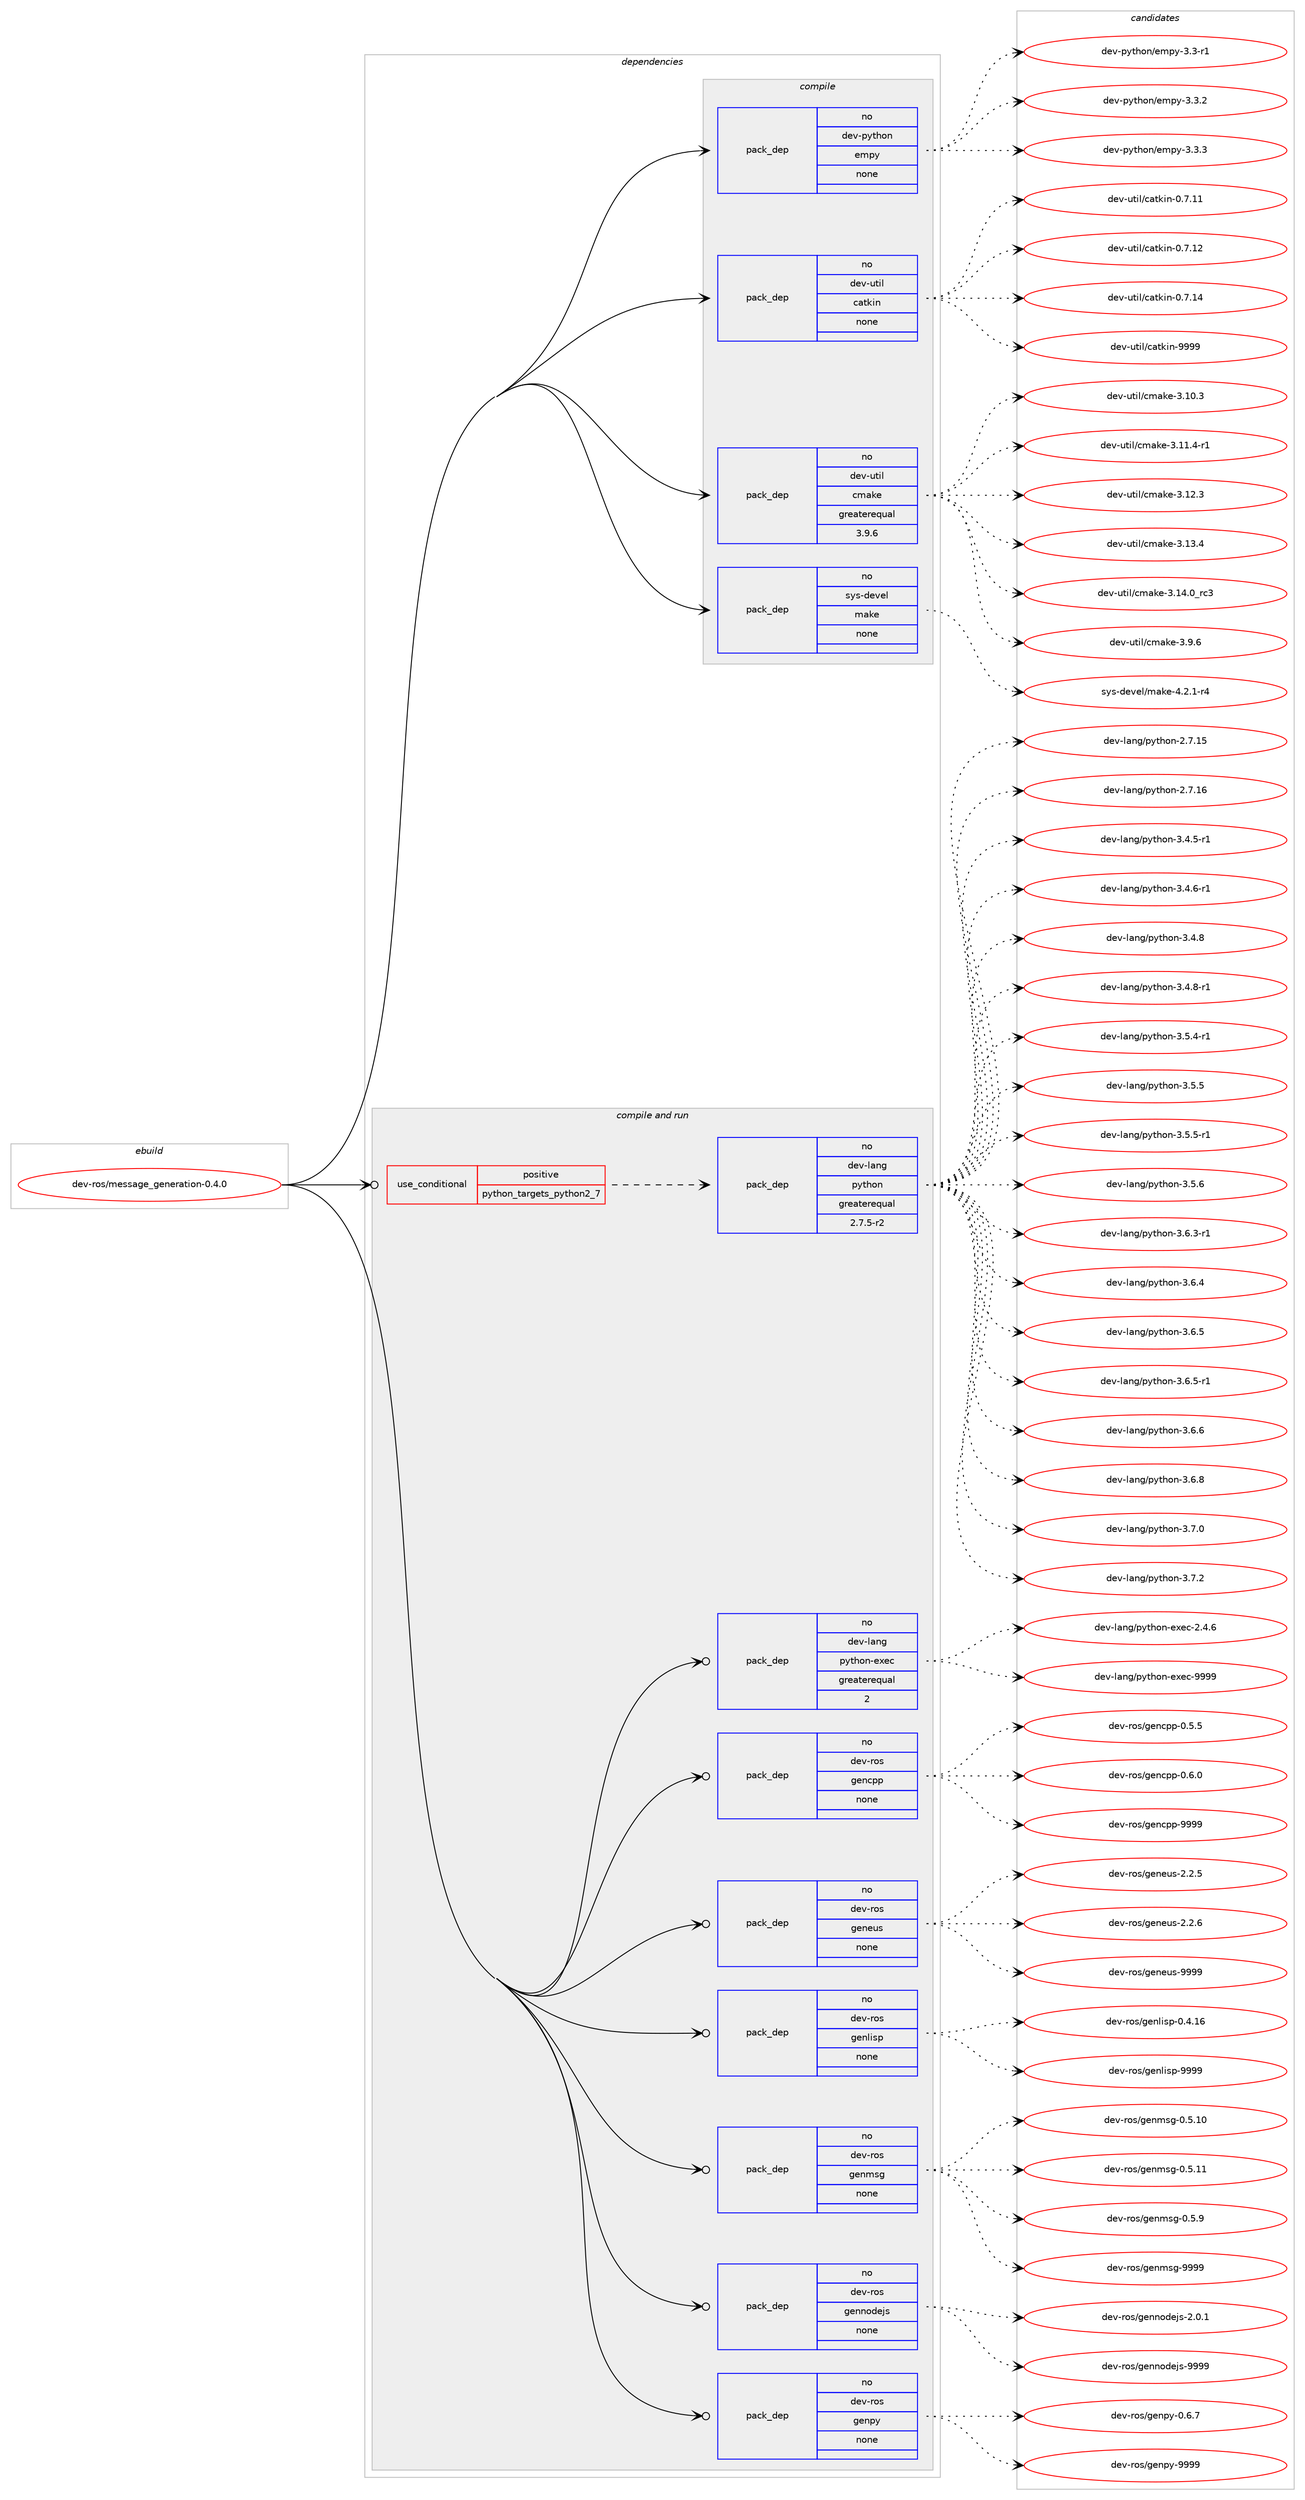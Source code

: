 digraph prolog {

# *************
# Graph options
# *************

newrank=true;
concentrate=true;
compound=true;
graph [rankdir=LR,fontname=Helvetica,fontsize=10,ranksep=1.5];#, ranksep=2.5, nodesep=0.2];
edge  [arrowhead=vee];
node  [fontname=Helvetica,fontsize=10];

# **********
# The ebuild
# **********

subgraph cluster_leftcol {
color=gray;
rank=same;
label=<<i>ebuild</i>>;
id [label="dev-ros/message_generation-0.4.0", color=red, width=4, href="../dev-ros/message_generation-0.4.0.svg"];
}

# ****************
# The dependencies
# ****************

subgraph cluster_midcol {
color=gray;
label=<<i>dependencies</i>>;
subgraph cluster_compile {
fillcolor="#eeeeee";
style=filled;
label=<<i>compile</i>>;
subgraph pack1047159 {
dependency1459532 [label=<<TABLE BORDER="0" CELLBORDER="1" CELLSPACING="0" CELLPADDING="4" WIDTH="220"><TR><TD ROWSPAN="6" CELLPADDING="30">pack_dep</TD></TR><TR><TD WIDTH="110">no</TD></TR><TR><TD>dev-python</TD></TR><TR><TD>empy</TD></TR><TR><TD>none</TD></TR><TR><TD></TD></TR></TABLE>>, shape=none, color=blue];
}
id:e -> dependency1459532:w [weight=20,style="solid",arrowhead="vee"];
subgraph pack1047160 {
dependency1459533 [label=<<TABLE BORDER="0" CELLBORDER="1" CELLSPACING="0" CELLPADDING="4" WIDTH="220"><TR><TD ROWSPAN="6" CELLPADDING="30">pack_dep</TD></TR><TR><TD WIDTH="110">no</TD></TR><TR><TD>dev-util</TD></TR><TR><TD>catkin</TD></TR><TR><TD>none</TD></TR><TR><TD></TD></TR></TABLE>>, shape=none, color=blue];
}
id:e -> dependency1459533:w [weight=20,style="solid",arrowhead="vee"];
subgraph pack1047161 {
dependency1459534 [label=<<TABLE BORDER="0" CELLBORDER="1" CELLSPACING="0" CELLPADDING="4" WIDTH="220"><TR><TD ROWSPAN="6" CELLPADDING="30">pack_dep</TD></TR><TR><TD WIDTH="110">no</TD></TR><TR><TD>dev-util</TD></TR><TR><TD>cmake</TD></TR><TR><TD>greaterequal</TD></TR><TR><TD>3.9.6</TD></TR></TABLE>>, shape=none, color=blue];
}
id:e -> dependency1459534:w [weight=20,style="solid",arrowhead="vee"];
subgraph pack1047162 {
dependency1459535 [label=<<TABLE BORDER="0" CELLBORDER="1" CELLSPACING="0" CELLPADDING="4" WIDTH="220"><TR><TD ROWSPAN="6" CELLPADDING="30">pack_dep</TD></TR><TR><TD WIDTH="110">no</TD></TR><TR><TD>sys-devel</TD></TR><TR><TD>make</TD></TR><TR><TD>none</TD></TR><TR><TD></TD></TR></TABLE>>, shape=none, color=blue];
}
id:e -> dependency1459535:w [weight=20,style="solid",arrowhead="vee"];
}
subgraph cluster_compileandrun {
fillcolor="#eeeeee";
style=filled;
label=<<i>compile and run</i>>;
subgraph cond388983 {
dependency1459536 [label=<<TABLE BORDER="0" CELLBORDER="1" CELLSPACING="0" CELLPADDING="4"><TR><TD ROWSPAN="3" CELLPADDING="10">use_conditional</TD></TR><TR><TD>positive</TD></TR><TR><TD>python_targets_python2_7</TD></TR></TABLE>>, shape=none, color=red];
subgraph pack1047163 {
dependency1459537 [label=<<TABLE BORDER="0" CELLBORDER="1" CELLSPACING="0" CELLPADDING="4" WIDTH="220"><TR><TD ROWSPAN="6" CELLPADDING="30">pack_dep</TD></TR><TR><TD WIDTH="110">no</TD></TR><TR><TD>dev-lang</TD></TR><TR><TD>python</TD></TR><TR><TD>greaterequal</TD></TR><TR><TD>2.7.5-r2</TD></TR></TABLE>>, shape=none, color=blue];
}
dependency1459536:e -> dependency1459537:w [weight=20,style="dashed",arrowhead="vee"];
}
id:e -> dependency1459536:w [weight=20,style="solid",arrowhead="odotvee"];
subgraph pack1047164 {
dependency1459538 [label=<<TABLE BORDER="0" CELLBORDER="1" CELLSPACING="0" CELLPADDING="4" WIDTH="220"><TR><TD ROWSPAN="6" CELLPADDING="30">pack_dep</TD></TR><TR><TD WIDTH="110">no</TD></TR><TR><TD>dev-lang</TD></TR><TR><TD>python-exec</TD></TR><TR><TD>greaterequal</TD></TR><TR><TD>2</TD></TR></TABLE>>, shape=none, color=blue];
}
id:e -> dependency1459538:w [weight=20,style="solid",arrowhead="odotvee"];
subgraph pack1047165 {
dependency1459539 [label=<<TABLE BORDER="0" CELLBORDER="1" CELLSPACING="0" CELLPADDING="4" WIDTH="220"><TR><TD ROWSPAN="6" CELLPADDING="30">pack_dep</TD></TR><TR><TD WIDTH="110">no</TD></TR><TR><TD>dev-ros</TD></TR><TR><TD>gencpp</TD></TR><TR><TD>none</TD></TR><TR><TD></TD></TR></TABLE>>, shape=none, color=blue];
}
id:e -> dependency1459539:w [weight=20,style="solid",arrowhead="odotvee"];
subgraph pack1047166 {
dependency1459540 [label=<<TABLE BORDER="0" CELLBORDER="1" CELLSPACING="0" CELLPADDING="4" WIDTH="220"><TR><TD ROWSPAN="6" CELLPADDING="30">pack_dep</TD></TR><TR><TD WIDTH="110">no</TD></TR><TR><TD>dev-ros</TD></TR><TR><TD>geneus</TD></TR><TR><TD>none</TD></TR><TR><TD></TD></TR></TABLE>>, shape=none, color=blue];
}
id:e -> dependency1459540:w [weight=20,style="solid",arrowhead="odotvee"];
subgraph pack1047167 {
dependency1459541 [label=<<TABLE BORDER="0" CELLBORDER="1" CELLSPACING="0" CELLPADDING="4" WIDTH="220"><TR><TD ROWSPAN="6" CELLPADDING="30">pack_dep</TD></TR><TR><TD WIDTH="110">no</TD></TR><TR><TD>dev-ros</TD></TR><TR><TD>genlisp</TD></TR><TR><TD>none</TD></TR><TR><TD></TD></TR></TABLE>>, shape=none, color=blue];
}
id:e -> dependency1459541:w [weight=20,style="solid",arrowhead="odotvee"];
subgraph pack1047168 {
dependency1459542 [label=<<TABLE BORDER="0" CELLBORDER="1" CELLSPACING="0" CELLPADDING="4" WIDTH="220"><TR><TD ROWSPAN="6" CELLPADDING="30">pack_dep</TD></TR><TR><TD WIDTH="110">no</TD></TR><TR><TD>dev-ros</TD></TR><TR><TD>genmsg</TD></TR><TR><TD>none</TD></TR><TR><TD></TD></TR></TABLE>>, shape=none, color=blue];
}
id:e -> dependency1459542:w [weight=20,style="solid",arrowhead="odotvee"];
subgraph pack1047169 {
dependency1459543 [label=<<TABLE BORDER="0" CELLBORDER="1" CELLSPACING="0" CELLPADDING="4" WIDTH="220"><TR><TD ROWSPAN="6" CELLPADDING="30">pack_dep</TD></TR><TR><TD WIDTH="110">no</TD></TR><TR><TD>dev-ros</TD></TR><TR><TD>gennodejs</TD></TR><TR><TD>none</TD></TR><TR><TD></TD></TR></TABLE>>, shape=none, color=blue];
}
id:e -> dependency1459543:w [weight=20,style="solid",arrowhead="odotvee"];
subgraph pack1047170 {
dependency1459544 [label=<<TABLE BORDER="0" CELLBORDER="1" CELLSPACING="0" CELLPADDING="4" WIDTH="220"><TR><TD ROWSPAN="6" CELLPADDING="30">pack_dep</TD></TR><TR><TD WIDTH="110">no</TD></TR><TR><TD>dev-ros</TD></TR><TR><TD>genpy</TD></TR><TR><TD>none</TD></TR><TR><TD></TD></TR></TABLE>>, shape=none, color=blue];
}
id:e -> dependency1459544:w [weight=20,style="solid",arrowhead="odotvee"];
}
subgraph cluster_run {
fillcolor="#eeeeee";
style=filled;
label=<<i>run</i>>;
}
}

# **************
# The candidates
# **************

subgraph cluster_choices {
rank=same;
color=gray;
label=<<i>candidates</i>>;

subgraph choice1047159 {
color=black;
nodesep=1;
choice1001011184511212111610411111047101109112121455146514511449 [label="dev-python/empy-3.3-r1", color=red, width=4,href="../dev-python/empy-3.3-r1.svg"];
choice1001011184511212111610411111047101109112121455146514650 [label="dev-python/empy-3.3.2", color=red, width=4,href="../dev-python/empy-3.3.2.svg"];
choice1001011184511212111610411111047101109112121455146514651 [label="dev-python/empy-3.3.3", color=red, width=4,href="../dev-python/empy-3.3.3.svg"];
dependency1459532:e -> choice1001011184511212111610411111047101109112121455146514511449:w [style=dotted,weight="100"];
dependency1459532:e -> choice1001011184511212111610411111047101109112121455146514650:w [style=dotted,weight="100"];
dependency1459532:e -> choice1001011184511212111610411111047101109112121455146514651:w [style=dotted,weight="100"];
}
subgraph choice1047160 {
color=black;
nodesep=1;
choice1001011184511711610510847999711610710511045484655464949 [label="dev-util/catkin-0.7.11", color=red, width=4,href="../dev-util/catkin-0.7.11.svg"];
choice1001011184511711610510847999711610710511045484655464950 [label="dev-util/catkin-0.7.12", color=red, width=4,href="../dev-util/catkin-0.7.12.svg"];
choice1001011184511711610510847999711610710511045484655464952 [label="dev-util/catkin-0.7.14", color=red, width=4,href="../dev-util/catkin-0.7.14.svg"];
choice100101118451171161051084799971161071051104557575757 [label="dev-util/catkin-9999", color=red, width=4,href="../dev-util/catkin-9999.svg"];
dependency1459533:e -> choice1001011184511711610510847999711610710511045484655464949:w [style=dotted,weight="100"];
dependency1459533:e -> choice1001011184511711610510847999711610710511045484655464950:w [style=dotted,weight="100"];
dependency1459533:e -> choice1001011184511711610510847999711610710511045484655464952:w [style=dotted,weight="100"];
dependency1459533:e -> choice100101118451171161051084799971161071051104557575757:w [style=dotted,weight="100"];
}
subgraph choice1047161 {
color=black;
nodesep=1;
choice1001011184511711610510847991099710710145514649484651 [label="dev-util/cmake-3.10.3", color=red, width=4,href="../dev-util/cmake-3.10.3.svg"];
choice10010111845117116105108479910997107101455146494946524511449 [label="dev-util/cmake-3.11.4-r1", color=red, width=4,href="../dev-util/cmake-3.11.4-r1.svg"];
choice1001011184511711610510847991099710710145514649504651 [label="dev-util/cmake-3.12.3", color=red, width=4,href="../dev-util/cmake-3.12.3.svg"];
choice1001011184511711610510847991099710710145514649514652 [label="dev-util/cmake-3.13.4", color=red, width=4,href="../dev-util/cmake-3.13.4.svg"];
choice1001011184511711610510847991099710710145514649524648951149951 [label="dev-util/cmake-3.14.0_rc3", color=red, width=4,href="../dev-util/cmake-3.14.0_rc3.svg"];
choice10010111845117116105108479910997107101455146574654 [label="dev-util/cmake-3.9.6", color=red, width=4,href="../dev-util/cmake-3.9.6.svg"];
dependency1459534:e -> choice1001011184511711610510847991099710710145514649484651:w [style=dotted,weight="100"];
dependency1459534:e -> choice10010111845117116105108479910997107101455146494946524511449:w [style=dotted,weight="100"];
dependency1459534:e -> choice1001011184511711610510847991099710710145514649504651:w [style=dotted,weight="100"];
dependency1459534:e -> choice1001011184511711610510847991099710710145514649514652:w [style=dotted,weight="100"];
dependency1459534:e -> choice1001011184511711610510847991099710710145514649524648951149951:w [style=dotted,weight="100"];
dependency1459534:e -> choice10010111845117116105108479910997107101455146574654:w [style=dotted,weight="100"];
}
subgraph choice1047162 {
color=black;
nodesep=1;
choice1151211154510010111810110847109971071014552465046494511452 [label="sys-devel/make-4.2.1-r4", color=red, width=4,href="../sys-devel/make-4.2.1-r4.svg"];
dependency1459535:e -> choice1151211154510010111810110847109971071014552465046494511452:w [style=dotted,weight="100"];
}
subgraph choice1047163 {
color=black;
nodesep=1;
choice10010111845108971101034711212111610411111045504655464953 [label="dev-lang/python-2.7.15", color=red, width=4,href="../dev-lang/python-2.7.15.svg"];
choice10010111845108971101034711212111610411111045504655464954 [label="dev-lang/python-2.7.16", color=red, width=4,href="../dev-lang/python-2.7.16.svg"];
choice1001011184510897110103471121211161041111104551465246534511449 [label="dev-lang/python-3.4.5-r1", color=red, width=4,href="../dev-lang/python-3.4.5-r1.svg"];
choice1001011184510897110103471121211161041111104551465246544511449 [label="dev-lang/python-3.4.6-r1", color=red, width=4,href="../dev-lang/python-3.4.6-r1.svg"];
choice100101118451089711010347112121116104111110455146524656 [label="dev-lang/python-3.4.8", color=red, width=4,href="../dev-lang/python-3.4.8.svg"];
choice1001011184510897110103471121211161041111104551465246564511449 [label="dev-lang/python-3.4.8-r1", color=red, width=4,href="../dev-lang/python-3.4.8-r1.svg"];
choice1001011184510897110103471121211161041111104551465346524511449 [label="dev-lang/python-3.5.4-r1", color=red, width=4,href="../dev-lang/python-3.5.4-r1.svg"];
choice100101118451089711010347112121116104111110455146534653 [label="dev-lang/python-3.5.5", color=red, width=4,href="../dev-lang/python-3.5.5.svg"];
choice1001011184510897110103471121211161041111104551465346534511449 [label="dev-lang/python-3.5.5-r1", color=red, width=4,href="../dev-lang/python-3.5.5-r1.svg"];
choice100101118451089711010347112121116104111110455146534654 [label="dev-lang/python-3.5.6", color=red, width=4,href="../dev-lang/python-3.5.6.svg"];
choice1001011184510897110103471121211161041111104551465446514511449 [label="dev-lang/python-3.6.3-r1", color=red, width=4,href="../dev-lang/python-3.6.3-r1.svg"];
choice100101118451089711010347112121116104111110455146544652 [label="dev-lang/python-3.6.4", color=red, width=4,href="../dev-lang/python-3.6.4.svg"];
choice100101118451089711010347112121116104111110455146544653 [label="dev-lang/python-3.6.5", color=red, width=4,href="../dev-lang/python-3.6.5.svg"];
choice1001011184510897110103471121211161041111104551465446534511449 [label="dev-lang/python-3.6.5-r1", color=red, width=4,href="../dev-lang/python-3.6.5-r1.svg"];
choice100101118451089711010347112121116104111110455146544654 [label="dev-lang/python-3.6.6", color=red, width=4,href="../dev-lang/python-3.6.6.svg"];
choice100101118451089711010347112121116104111110455146544656 [label="dev-lang/python-3.6.8", color=red, width=4,href="../dev-lang/python-3.6.8.svg"];
choice100101118451089711010347112121116104111110455146554648 [label="dev-lang/python-3.7.0", color=red, width=4,href="../dev-lang/python-3.7.0.svg"];
choice100101118451089711010347112121116104111110455146554650 [label="dev-lang/python-3.7.2", color=red, width=4,href="../dev-lang/python-3.7.2.svg"];
dependency1459537:e -> choice10010111845108971101034711212111610411111045504655464953:w [style=dotted,weight="100"];
dependency1459537:e -> choice10010111845108971101034711212111610411111045504655464954:w [style=dotted,weight="100"];
dependency1459537:e -> choice1001011184510897110103471121211161041111104551465246534511449:w [style=dotted,weight="100"];
dependency1459537:e -> choice1001011184510897110103471121211161041111104551465246544511449:w [style=dotted,weight="100"];
dependency1459537:e -> choice100101118451089711010347112121116104111110455146524656:w [style=dotted,weight="100"];
dependency1459537:e -> choice1001011184510897110103471121211161041111104551465246564511449:w [style=dotted,weight="100"];
dependency1459537:e -> choice1001011184510897110103471121211161041111104551465346524511449:w [style=dotted,weight="100"];
dependency1459537:e -> choice100101118451089711010347112121116104111110455146534653:w [style=dotted,weight="100"];
dependency1459537:e -> choice1001011184510897110103471121211161041111104551465346534511449:w [style=dotted,weight="100"];
dependency1459537:e -> choice100101118451089711010347112121116104111110455146534654:w [style=dotted,weight="100"];
dependency1459537:e -> choice1001011184510897110103471121211161041111104551465446514511449:w [style=dotted,weight="100"];
dependency1459537:e -> choice100101118451089711010347112121116104111110455146544652:w [style=dotted,weight="100"];
dependency1459537:e -> choice100101118451089711010347112121116104111110455146544653:w [style=dotted,weight="100"];
dependency1459537:e -> choice1001011184510897110103471121211161041111104551465446534511449:w [style=dotted,weight="100"];
dependency1459537:e -> choice100101118451089711010347112121116104111110455146544654:w [style=dotted,weight="100"];
dependency1459537:e -> choice100101118451089711010347112121116104111110455146544656:w [style=dotted,weight="100"];
dependency1459537:e -> choice100101118451089711010347112121116104111110455146554648:w [style=dotted,weight="100"];
dependency1459537:e -> choice100101118451089711010347112121116104111110455146554650:w [style=dotted,weight="100"];
}
subgraph choice1047164 {
color=black;
nodesep=1;
choice1001011184510897110103471121211161041111104510112010199455046524654 [label="dev-lang/python-exec-2.4.6", color=red, width=4,href="../dev-lang/python-exec-2.4.6.svg"];
choice10010111845108971101034711212111610411111045101120101994557575757 [label="dev-lang/python-exec-9999", color=red, width=4,href="../dev-lang/python-exec-9999.svg"];
dependency1459538:e -> choice1001011184510897110103471121211161041111104510112010199455046524654:w [style=dotted,weight="100"];
dependency1459538:e -> choice10010111845108971101034711212111610411111045101120101994557575757:w [style=dotted,weight="100"];
}
subgraph choice1047165 {
color=black;
nodesep=1;
choice100101118451141111154710310111099112112454846534653 [label="dev-ros/gencpp-0.5.5", color=red, width=4,href="../dev-ros/gencpp-0.5.5.svg"];
choice100101118451141111154710310111099112112454846544648 [label="dev-ros/gencpp-0.6.0", color=red, width=4,href="../dev-ros/gencpp-0.6.0.svg"];
choice1001011184511411111547103101110991121124557575757 [label="dev-ros/gencpp-9999", color=red, width=4,href="../dev-ros/gencpp-9999.svg"];
dependency1459539:e -> choice100101118451141111154710310111099112112454846534653:w [style=dotted,weight="100"];
dependency1459539:e -> choice100101118451141111154710310111099112112454846544648:w [style=dotted,weight="100"];
dependency1459539:e -> choice1001011184511411111547103101110991121124557575757:w [style=dotted,weight="100"];
}
subgraph choice1047166 {
color=black;
nodesep=1;
choice1001011184511411111547103101110101117115455046504653 [label="dev-ros/geneus-2.2.5", color=red, width=4,href="../dev-ros/geneus-2.2.5.svg"];
choice1001011184511411111547103101110101117115455046504654 [label="dev-ros/geneus-2.2.6", color=red, width=4,href="../dev-ros/geneus-2.2.6.svg"];
choice10010111845114111115471031011101011171154557575757 [label="dev-ros/geneus-9999", color=red, width=4,href="../dev-ros/geneus-9999.svg"];
dependency1459540:e -> choice1001011184511411111547103101110101117115455046504653:w [style=dotted,weight="100"];
dependency1459540:e -> choice1001011184511411111547103101110101117115455046504654:w [style=dotted,weight="100"];
dependency1459540:e -> choice10010111845114111115471031011101011171154557575757:w [style=dotted,weight="100"];
}
subgraph choice1047167 {
color=black;
nodesep=1;
choice100101118451141111154710310111010810511511245484652464954 [label="dev-ros/genlisp-0.4.16", color=red, width=4,href="../dev-ros/genlisp-0.4.16.svg"];
choice10010111845114111115471031011101081051151124557575757 [label="dev-ros/genlisp-9999", color=red, width=4,href="../dev-ros/genlisp-9999.svg"];
dependency1459541:e -> choice100101118451141111154710310111010810511511245484652464954:w [style=dotted,weight="100"];
dependency1459541:e -> choice10010111845114111115471031011101081051151124557575757:w [style=dotted,weight="100"];
}
subgraph choice1047168 {
color=black;
nodesep=1;
choice100101118451141111154710310111010911510345484653464948 [label="dev-ros/genmsg-0.5.10", color=red, width=4,href="../dev-ros/genmsg-0.5.10.svg"];
choice100101118451141111154710310111010911510345484653464949 [label="dev-ros/genmsg-0.5.11", color=red, width=4,href="../dev-ros/genmsg-0.5.11.svg"];
choice1001011184511411111547103101110109115103454846534657 [label="dev-ros/genmsg-0.5.9", color=red, width=4,href="../dev-ros/genmsg-0.5.9.svg"];
choice10010111845114111115471031011101091151034557575757 [label="dev-ros/genmsg-9999", color=red, width=4,href="../dev-ros/genmsg-9999.svg"];
dependency1459542:e -> choice100101118451141111154710310111010911510345484653464948:w [style=dotted,weight="100"];
dependency1459542:e -> choice100101118451141111154710310111010911510345484653464949:w [style=dotted,weight="100"];
dependency1459542:e -> choice1001011184511411111547103101110109115103454846534657:w [style=dotted,weight="100"];
dependency1459542:e -> choice10010111845114111115471031011101091151034557575757:w [style=dotted,weight="100"];
}
subgraph choice1047169 {
color=black;
nodesep=1;
choice1001011184511411111547103101110110111100101106115455046484649 [label="dev-ros/gennodejs-2.0.1", color=red, width=4,href="../dev-ros/gennodejs-2.0.1.svg"];
choice10010111845114111115471031011101101111001011061154557575757 [label="dev-ros/gennodejs-9999", color=red, width=4,href="../dev-ros/gennodejs-9999.svg"];
dependency1459543:e -> choice1001011184511411111547103101110110111100101106115455046484649:w [style=dotted,weight="100"];
dependency1459543:e -> choice10010111845114111115471031011101101111001011061154557575757:w [style=dotted,weight="100"];
}
subgraph choice1047170 {
color=black;
nodesep=1;
choice1001011184511411111547103101110112121454846544655 [label="dev-ros/genpy-0.6.7", color=red, width=4,href="../dev-ros/genpy-0.6.7.svg"];
choice10010111845114111115471031011101121214557575757 [label="dev-ros/genpy-9999", color=red, width=4,href="../dev-ros/genpy-9999.svg"];
dependency1459544:e -> choice1001011184511411111547103101110112121454846544655:w [style=dotted,weight="100"];
dependency1459544:e -> choice10010111845114111115471031011101121214557575757:w [style=dotted,weight="100"];
}
}

}
